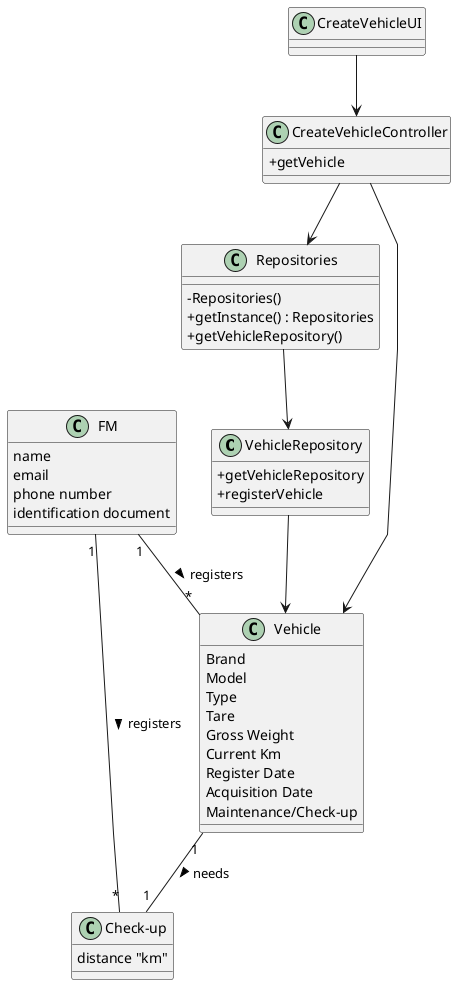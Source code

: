 @startuml
'skinparam monochrome true
skinparam packageStyle rectangle
skinparam shadowing false
skinparam linetype polyline
'skinparam linetype orto

skinparam classAttributeIconSize 0

'left to right direction

' vehicle Repository !!!1
class VehicleRepository{
    +getVehicleRepository
    +registerVehicle
}

class CreateVehicleUI{

}

class Repositories {
    - Repositories()
    + getInstance() : Repositories
    + getVehicleRepository()
}

class CreateVehicleController{
    +getVehicle

}

class FM{
    name
    email
    phone number
    identification document
}


class Vehicle{
    Brand
    Model
    Type
    Tare
    Gross Weight
    Current Km
    Register Date
    Acquisition Date
    Maintenance/Check-up
}

class Check-up{
    distance "km"
}

CreateVehicleUI --> CreateVehicleController
Repositories --> VehicleRepository
CreateVehicleController --> Repositories
VehicleRepository --> Vehicle
CreateVehicleController --> Vehicle
FM "1" -- "*" Vehicle : registers >
FM "1" -- "*" "Check-up" : registers >
Vehicle "1" -- "1" "Check-up" : needs >


@enduml